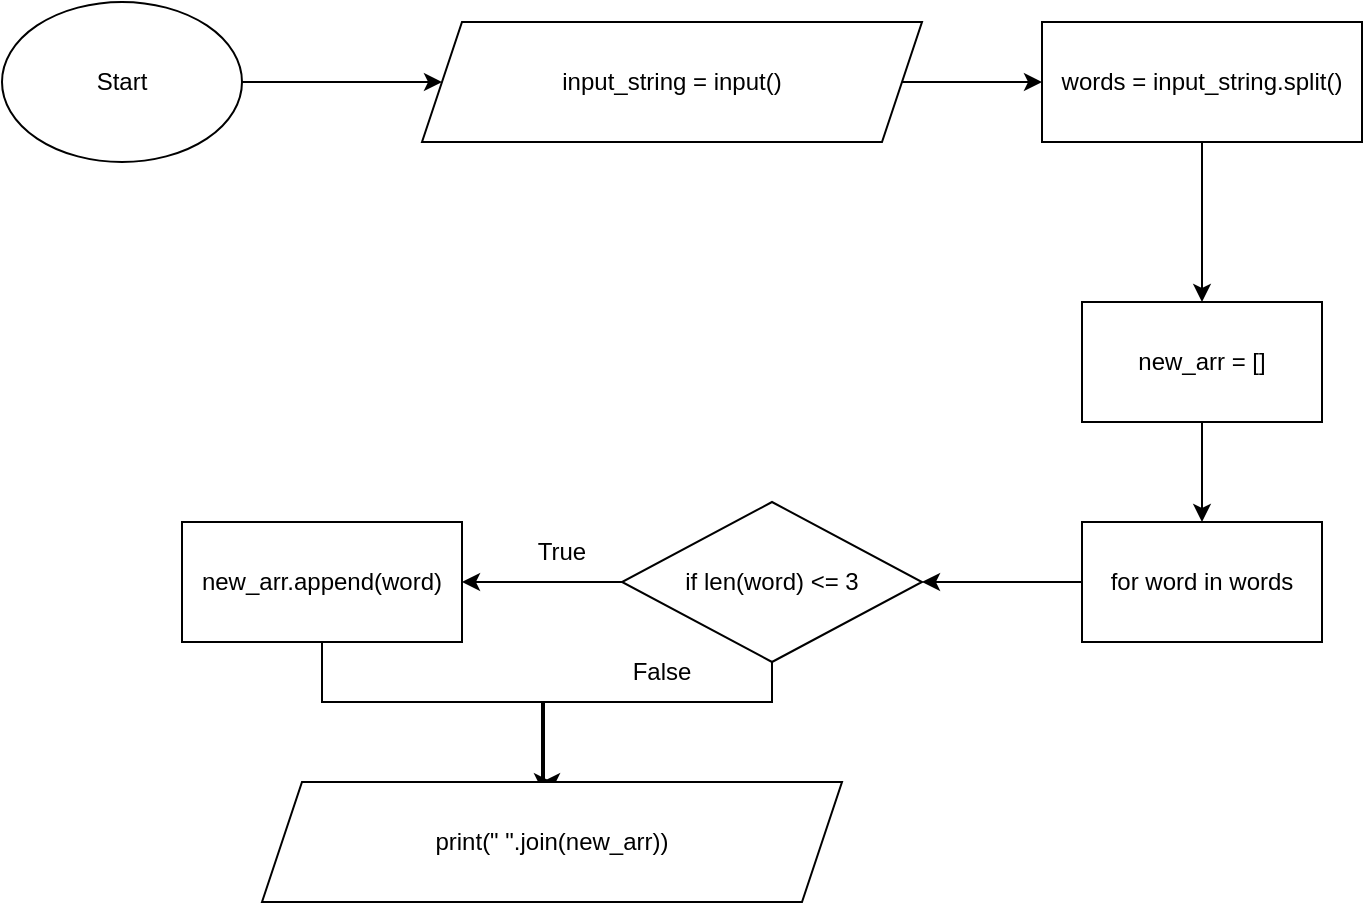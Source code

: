 <mxfile version="26.0.16">
  <diagram name="Страница — 1" id="eEI_QiXptIv1MV_Fa20T">
    <mxGraphModel dx="1434" dy="774" grid="1" gridSize="10" guides="1" tooltips="1" connect="1" arrows="1" fold="1" page="1" pageScale="1" pageWidth="827" pageHeight="1169" math="0" shadow="0">
      <root>
        <mxCell id="0" />
        <mxCell id="1" parent="0" />
        <mxCell id="RCSx3XRYE1pU8IpBLMNo-5" style="edgeStyle=orthogonalEdgeStyle;rounded=0;orthogonalLoop=1;jettySize=auto;html=1;exitX=1;exitY=0.5;exitDx=0;exitDy=0;" edge="1" parent="1" source="RCSx3XRYE1pU8IpBLMNo-1" target="RCSx3XRYE1pU8IpBLMNo-2">
          <mxGeometry relative="1" as="geometry" />
        </mxCell>
        <mxCell id="RCSx3XRYE1pU8IpBLMNo-1" value="Start" style="ellipse;whiteSpace=wrap;html=1;" vertex="1" parent="1">
          <mxGeometry x="30" y="80" width="120" height="80" as="geometry" />
        </mxCell>
        <mxCell id="RCSx3XRYE1pU8IpBLMNo-7" style="edgeStyle=orthogonalEdgeStyle;rounded=0;orthogonalLoop=1;jettySize=auto;html=1;exitX=1;exitY=0.5;exitDx=0;exitDy=0;entryX=0;entryY=0.5;entryDx=0;entryDy=0;" edge="1" parent="1" source="RCSx3XRYE1pU8IpBLMNo-2" target="RCSx3XRYE1pU8IpBLMNo-6">
          <mxGeometry relative="1" as="geometry" />
        </mxCell>
        <mxCell id="RCSx3XRYE1pU8IpBLMNo-2" value="input_string = input()" style="shape=parallelogram;perimeter=parallelogramPerimeter;whiteSpace=wrap;html=1;fixedSize=1;" vertex="1" parent="1">
          <mxGeometry x="240" y="90" width="250" height="60" as="geometry" />
        </mxCell>
        <mxCell id="RCSx3XRYE1pU8IpBLMNo-9" value="" style="edgeStyle=orthogonalEdgeStyle;rounded=0;orthogonalLoop=1;jettySize=auto;html=1;" edge="1" parent="1" source="RCSx3XRYE1pU8IpBLMNo-6" target="RCSx3XRYE1pU8IpBLMNo-8">
          <mxGeometry relative="1" as="geometry" />
        </mxCell>
        <mxCell id="RCSx3XRYE1pU8IpBLMNo-6" value="words = input_string.split()" style="rounded=0;whiteSpace=wrap;html=1;" vertex="1" parent="1">
          <mxGeometry x="550" y="90" width="160" height="60" as="geometry" />
        </mxCell>
        <mxCell id="RCSx3XRYE1pU8IpBLMNo-11" style="edgeStyle=orthogonalEdgeStyle;rounded=0;orthogonalLoop=1;jettySize=auto;html=1;exitX=0.5;exitY=1;exitDx=0;exitDy=0;entryX=0.5;entryY=0;entryDx=0;entryDy=0;" edge="1" parent="1" source="RCSx3XRYE1pU8IpBLMNo-8">
          <mxGeometry relative="1" as="geometry">
            <mxPoint x="630" y="340" as="targetPoint" />
          </mxGeometry>
        </mxCell>
        <mxCell id="RCSx3XRYE1pU8IpBLMNo-8" value="new_arr = []" style="whiteSpace=wrap;html=1;rounded=0;" vertex="1" parent="1">
          <mxGeometry x="570" y="230" width="120" height="60" as="geometry" />
        </mxCell>
        <mxCell id="RCSx3XRYE1pU8IpBLMNo-14" style="edgeStyle=orthogonalEdgeStyle;rounded=0;orthogonalLoop=1;jettySize=auto;html=1;entryX=1;entryY=0.5;entryDx=0;entryDy=0;" edge="1" parent="1" source="RCSx3XRYE1pU8IpBLMNo-12" target="RCSx3XRYE1pU8IpBLMNo-13">
          <mxGeometry relative="1" as="geometry" />
        </mxCell>
        <mxCell id="RCSx3XRYE1pU8IpBLMNo-12" value="for word in words" style="rounded=0;whiteSpace=wrap;html=1;" vertex="1" parent="1">
          <mxGeometry x="570" y="340" width="120" height="60" as="geometry" />
        </mxCell>
        <mxCell id="RCSx3XRYE1pU8IpBLMNo-16" style="edgeStyle=orthogonalEdgeStyle;rounded=0;orthogonalLoop=1;jettySize=auto;html=1;exitX=0;exitY=0.5;exitDx=0;exitDy=0;entryX=1;entryY=0.5;entryDx=0;entryDy=0;" edge="1" parent="1" source="RCSx3XRYE1pU8IpBLMNo-13" target="RCSx3XRYE1pU8IpBLMNo-15">
          <mxGeometry relative="1" as="geometry" />
        </mxCell>
        <mxCell id="RCSx3XRYE1pU8IpBLMNo-26" style="edgeStyle=orthogonalEdgeStyle;rounded=0;orthogonalLoop=1;jettySize=auto;html=1;exitX=0.5;exitY=1;exitDx=0;exitDy=0;" edge="1" parent="1" source="RCSx3XRYE1pU8IpBLMNo-13">
          <mxGeometry relative="1" as="geometry">
            <mxPoint x="300" y="470" as="targetPoint" />
            <Array as="points">
              <mxPoint x="415" y="430" />
              <mxPoint x="301" y="430" />
            </Array>
          </mxGeometry>
        </mxCell>
        <mxCell id="RCSx3XRYE1pU8IpBLMNo-13" value="if len(word) &amp;lt;= 3" style="rhombus;whiteSpace=wrap;html=1;" vertex="1" parent="1">
          <mxGeometry x="340" y="330" width="150" height="80" as="geometry" />
        </mxCell>
        <mxCell id="RCSx3XRYE1pU8IpBLMNo-21" style="edgeStyle=orthogonalEdgeStyle;rounded=0;orthogonalLoop=1;jettySize=auto;html=1;entryX=0.5;entryY=0;entryDx=0;entryDy=0;" edge="1" parent="1" source="RCSx3XRYE1pU8IpBLMNo-15" target="RCSx3XRYE1pU8IpBLMNo-20">
          <mxGeometry relative="1" as="geometry">
            <Array as="points">
              <mxPoint x="190" y="430" />
              <mxPoint x="300" y="430" />
            </Array>
          </mxGeometry>
        </mxCell>
        <mxCell id="RCSx3XRYE1pU8IpBLMNo-15" value="new_arr.append(word)" style="rounded=0;whiteSpace=wrap;html=1;" vertex="1" parent="1">
          <mxGeometry x="120" y="340" width="140" height="60" as="geometry" />
        </mxCell>
        <mxCell id="RCSx3XRYE1pU8IpBLMNo-17" value="True" style="text;html=1;align=center;verticalAlign=middle;whiteSpace=wrap;rounded=0;" vertex="1" parent="1">
          <mxGeometry x="280" y="340" width="60" height="30" as="geometry" />
        </mxCell>
        <mxCell id="RCSx3XRYE1pU8IpBLMNo-20" value="print(&quot; &quot;.join(new_arr))" style="shape=parallelogram;perimeter=parallelogramPerimeter;whiteSpace=wrap;html=1;fixedSize=1;" vertex="1" parent="1">
          <mxGeometry x="160" y="470" width="290" height="60" as="geometry" />
        </mxCell>
        <mxCell id="RCSx3XRYE1pU8IpBLMNo-31" value="False" style="text;html=1;align=center;verticalAlign=middle;whiteSpace=wrap;rounded=0;" vertex="1" parent="1">
          <mxGeometry x="330" y="400" width="60" height="30" as="geometry" />
        </mxCell>
      </root>
    </mxGraphModel>
  </diagram>
</mxfile>
